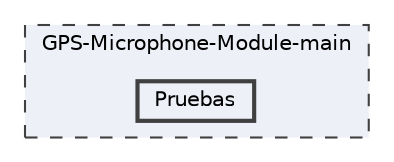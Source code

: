 digraph "C:/Users/amesa/OneDrive/Personal/PC anterior/Escritorio/GPS-Microphone-Module-main/Pruebas"
{
 // LATEX_PDF_SIZE
  bgcolor="transparent";
  edge [fontname=Helvetica,fontsize=10,labelfontname=Helvetica,labelfontsize=10];
  node [fontname=Helvetica,fontsize=10,shape=box,height=0.2,width=0.4];
  compound=true
  subgraph clusterdir_019abd9a7e2e70e8c694ddeb431a38dd {
    graph [ bgcolor="#edf0f7", pencolor="grey25", label="GPS-Microphone-Module-main", fontname=Helvetica,fontsize=10 style="filled,dashed", URL="dir_019abd9a7e2e70e8c694ddeb431a38dd.html",tooltip=""]
  dir_4b517893c507f7a0bcf6fbc754272291 [label="Pruebas", fillcolor="#edf0f7", color="grey25", style="filled,bold", URL="dir_4b517893c507f7a0bcf6fbc754272291.html",tooltip=""];
  }
}

